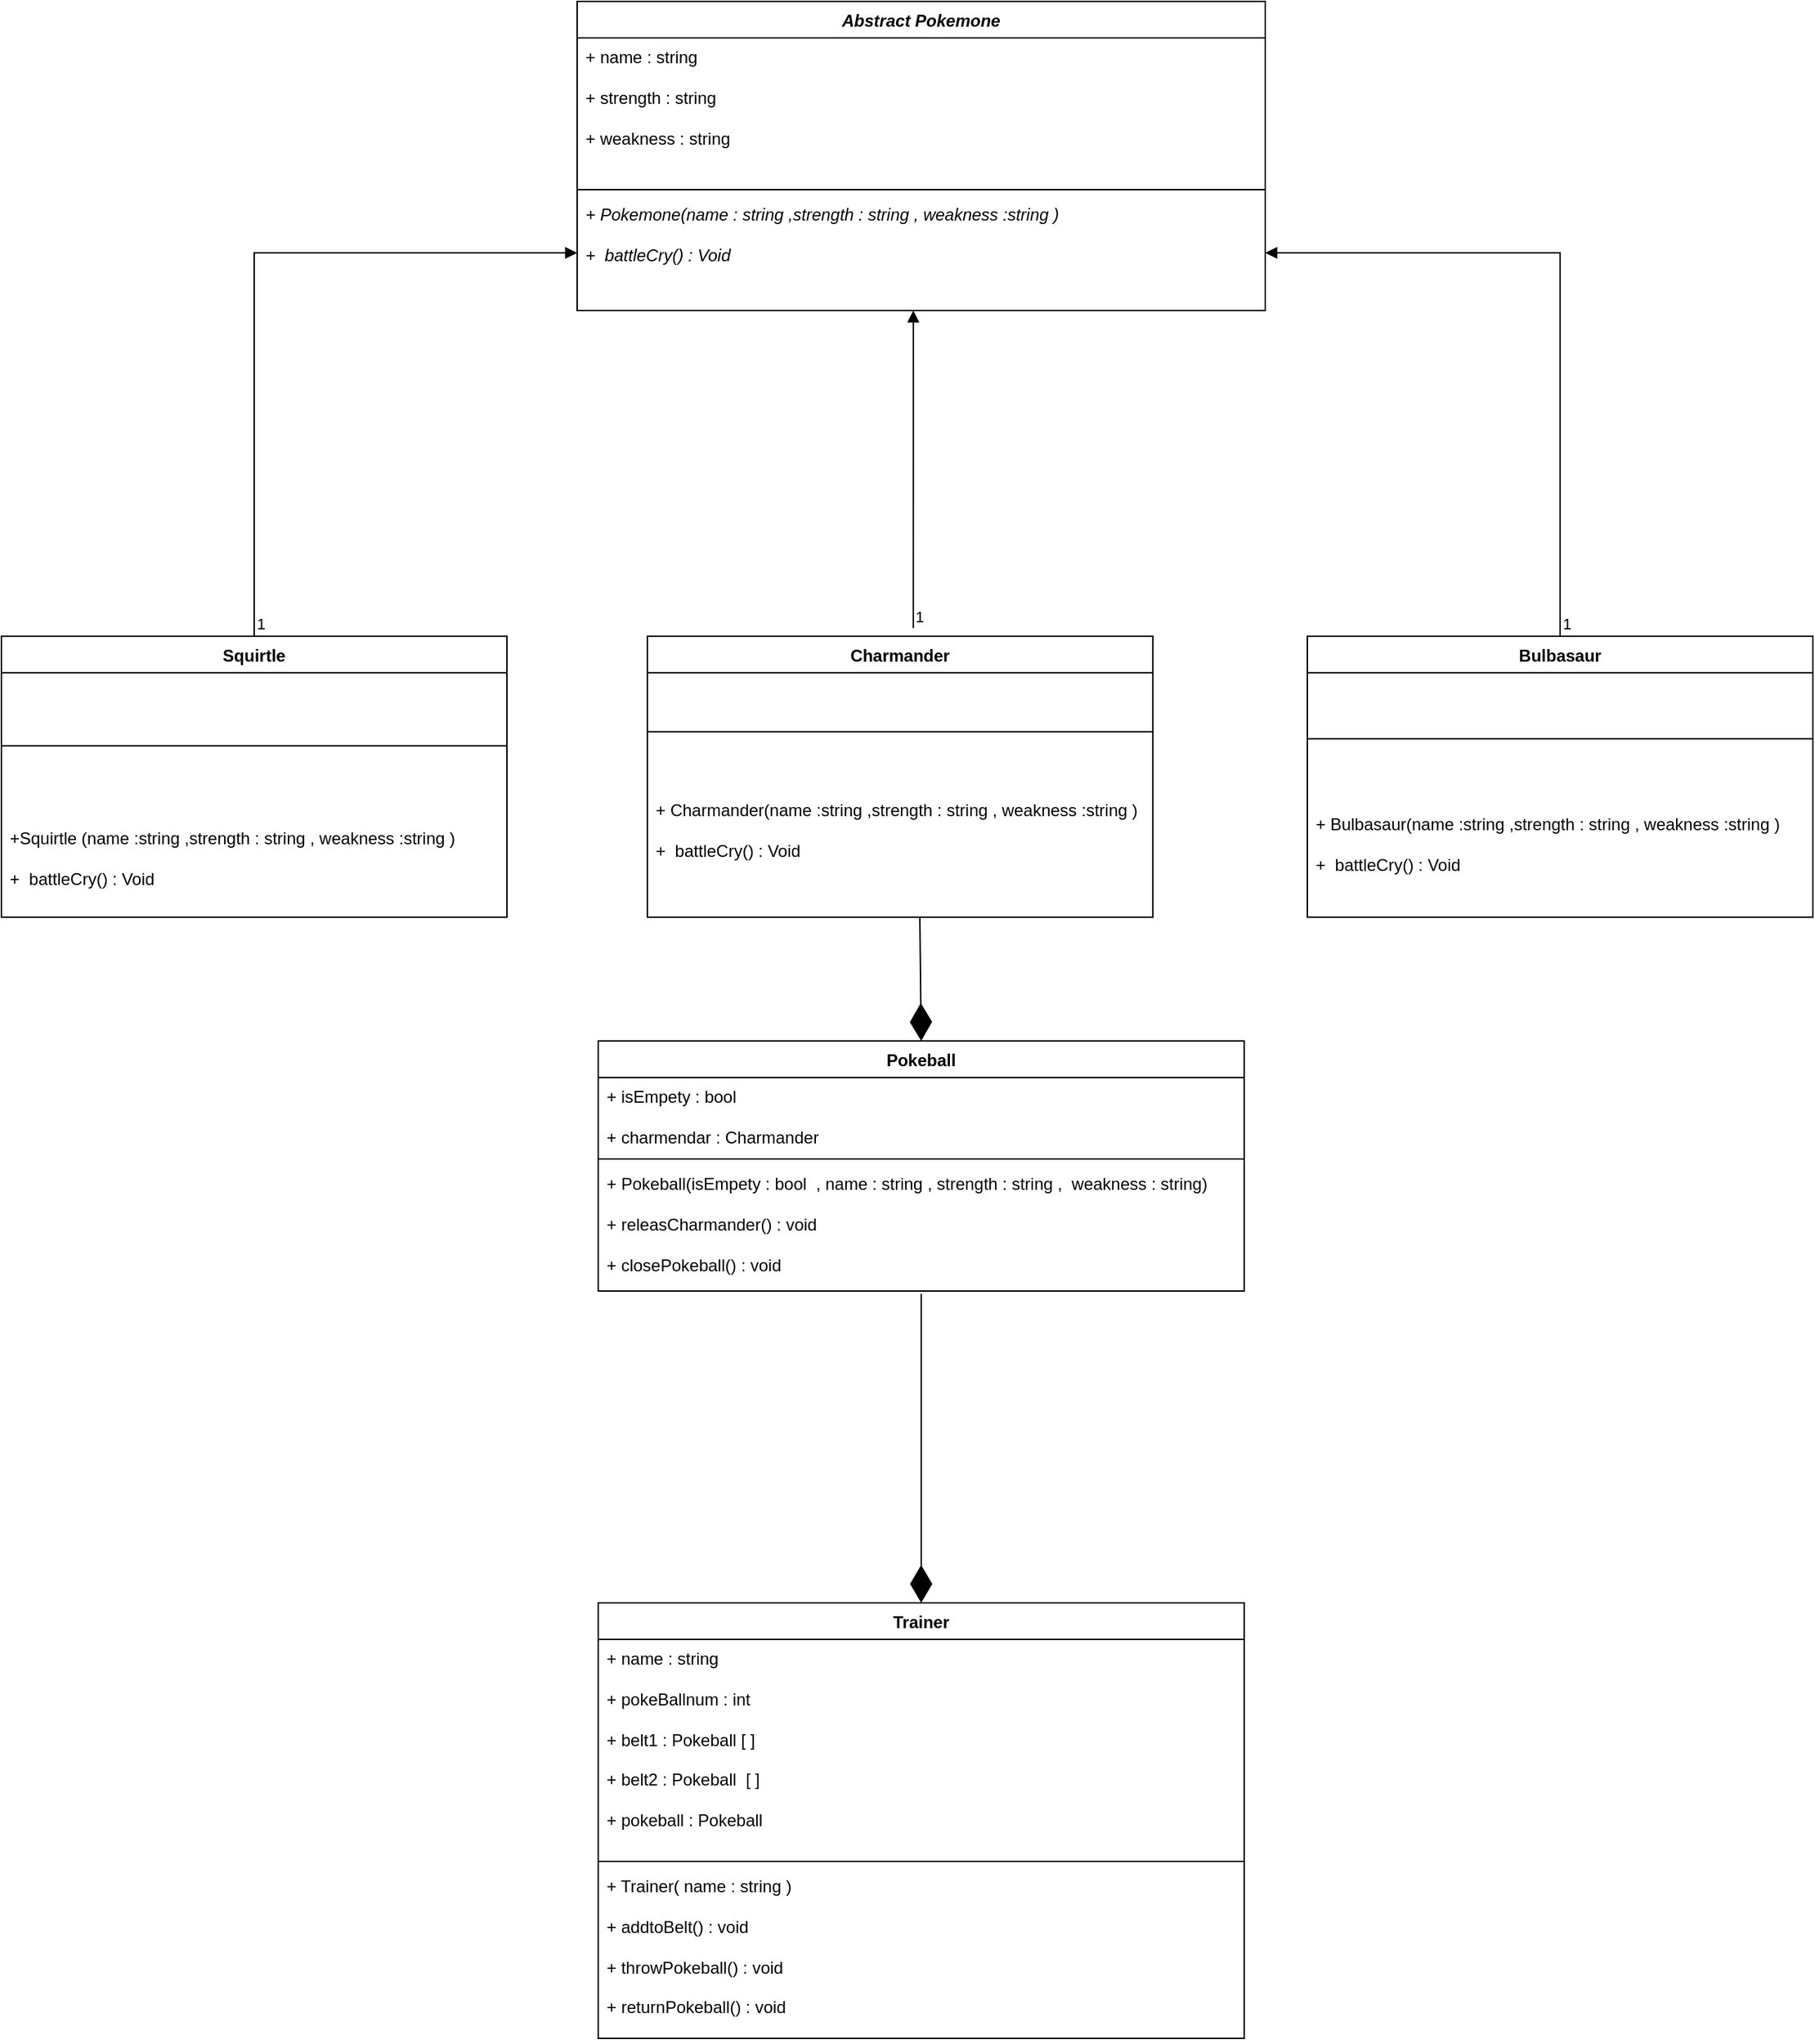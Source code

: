<mxfile version="21.3.5" type="device">
  <diagram id="C5RBs43oDa-KdzZeNtuy" name="Page-1">
    <mxGraphModel dx="3172" dy="1850" grid="1" gridSize="10" guides="1" tooltips="1" connect="1" arrows="1" fold="1" page="1" pageScale="1" pageWidth="827" pageHeight="1169" math="0" shadow="0">
      <root>
        <mxCell id="WIyWlLk6GJQsqaUBKTNV-0" />
        <mxCell id="WIyWlLk6GJQsqaUBKTNV-1" parent="WIyWlLk6GJQsqaUBKTNV-0" />
        <mxCell id="mt4pg02Gm0Gn9BEUVD0g-0" value="Charmander" style="swimlane;fontStyle=1;align=center;verticalAlign=top;childLayout=stackLayout;horizontal=1;startSize=26;horizontalStack=0;resizeParent=1;resizeParentMax=0;resizeLast=0;collapsible=1;marginBottom=0;whiteSpace=wrap;html=1;" parent="WIyWlLk6GJQsqaUBKTNV-1" vertex="1">
          <mxGeometry x="-600" y="131.92" width="360" height="200" as="geometry" />
        </mxCell>
        <mxCell id="mt4pg02Gm0Gn9BEUVD0g-2" value="" style="line;strokeWidth=1;fillColor=none;align=left;verticalAlign=middle;spacingTop=-1;spacingLeft=3;spacingRight=3;rotatable=0;labelPosition=right;points=[];portConstraint=eastwest;strokeColor=inherit;" parent="mt4pg02Gm0Gn9BEUVD0g-0" vertex="1">
          <mxGeometry y="26" width="360" height="84" as="geometry" />
        </mxCell>
        <mxCell id="mt4pg02Gm0Gn9BEUVD0g-3" value="+ Charmander(name :string&amp;nbsp;,strength : string&amp;nbsp;, weakness :string&amp;nbsp;)&lt;br&gt;&lt;br&gt;+&amp;nbsp;&amp;nbsp;battleCry() : Void&amp;nbsp;" style="text;strokeColor=none;fillColor=none;align=left;verticalAlign=top;spacingLeft=4;spacingRight=4;overflow=hidden;rotatable=0;points=[[0,0.5],[1,0.5]];portConstraint=eastwest;whiteSpace=wrap;html=1;" parent="mt4pg02Gm0Gn9BEUVD0g-0" vertex="1">
          <mxGeometry y="110" width="360" height="90" as="geometry" />
        </mxCell>
        <mxCell id="mt4pg02Gm0Gn9BEUVD0g-4" value="Pokeball&lt;br&gt;" style="swimlane;fontStyle=1;align=center;verticalAlign=top;childLayout=stackLayout;horizontal=1;startSize=26;horizontalStack=0;resizeParent=1;resizeParentMax=0;resizeLast=0;collapsible=1;marginBottom=0;whiteSpace=wrap;html=1;" parent="WIyWlLk6GJQsqaUBKTNV-1" vertex="1">
          <mxGeometry x="-635" y="420" width="460" height="178" as="geometry" />
        </mxCell>
        <mxCell id="mt4pg02Gm0Gn9BEUVD0g-5" value="+ isEmpety : bool&lt;br&gt;&lt;br&gt;+ charmendar :&amp;nbsp;Charmander" style="text;strokeColor=none;fillColor=none;align=left;verticalAlign=top;spacingLeft=4;spacingRight=4;overflow=hidden;rotatable=0;points=[[0,0.5],[1,0.5]];portConstraint=eastwest;whiteSpace=wrap;html=1;" parent="mt4pg02Gm0Gn9BEUVD0g-4" vertex="1">
          <mxGeometry y="26" width="460" height="54" as="geometry" />
        </mxCell>
        <mxCell id="mt4pg02Gm0Gn9BEUVD0g-6" value="" style="line;strokeWidth=1;fillColor=none;align=left;verticalAlign=middle;spacingTop=-1;spacingLeft=3;spacingRight=3;rotatable=0;labelPosition=right;points=[];portConstraint=eastwest;strokeColor=inherit;" parent="mt4pg02Gm0Gn9BEUVD0g-4" vertex="1">
          <mxGeometry y="80" width="460" height="8" as="geometry" />
        </mxCell>
        <mxCell id="mt4pg02Gm0Gn9BEUVD0g-7" value="+ Pokeball(isEmpety : bool&amp;nbsp;&amp;nbsp;, name : string&amp;nbsp;, strength : string ,&amp;nbsp; weakness : string)&lt;br&gt;&lt;br&gt;+&amp;nbsp;releasCharmander() : void&lt;br&gt;&lt;br&gt;+&amp;nbsp;closePokeball() : void" style="text;strokeColor=none;fillColor=none;align=left;verticalAlign=top;spacingLeft=4;spacingRight=4;overflow=hidden;rotatable=0;points=[[0,0.5],[1,0.5]];portConstraint=eastwest;whiteSpace=wrap;html=1;" parent="mt4pg02Gm0Gn9BEUVD0g-4" vertex="1">
          <mxGeometry y="88" width="460" height="90" as="geometry" />
        </mxCell>
        <mxCell id="mt4pg02Gm0Gn9BEUVD0g-8" value="Trainer" style="swimlane;fontStyle=1;align=center;verticalAlign=top;childLayout=stackLayout;horizontal=1;startSize=26;horizontalStack=0;resizeParent=1;resizeParentMax=0;resizeLast=0;collapsible=1;marginBottom=0;whiteSpace=wrap;html=1;" parent="WIyWlLk6GJQsqaUBKTNV-1" vertex="1">
          <mxGeometry x="-635" y="820" width="460" height="310" as="geometry" />
        </mxCell>
        <mxCell id="mt4pg02Gm0Gn9BEUVD0g-9" value="+&amp;nbsp;name : string&lt;br&gt;&lt;br&gt;+&amp;nbsp;pokeBallnum : int&lt;br&gt;&lt;br&gt;+&amp;nbsp;belt1 :&amp;nbsp;Pokeball [ ]&lt;br&gt;&lt;br&gt;+&amp;nbsp;belt2 :&amp;nbsp;Pokeball&amp;nbsp; [ ]&lt;br&gt;&lt;br&gt;+&amp;nbsp;pokeball : Pokeball" style="text;strokeColor=none;fillColor=none;align=left;verticalAlign=top;spacingLeft=4;spacingRight=4;overflow=hidden;rotatable=0;points=[[0,0.5],[1,0.5]];portConstraint=eastwest;whiteSpace=wrap;html=1;" parent="mt4pg02Gm0Gn9BEUVD0g-8" vertex="1">
          <mxGeometry y="26" width="460" height="154" as="geometry" />
        </mxCell>
        <mxCell id="mt4pg02Gm0Gn9BEUVD0g-10" value="" style="line;strokeWidth=1;fillColor=none;align=left;verticalAlign=middle;spacingTop=-1;spacingLeft=3;spacingRight=3;rotatable=0;labelPosition=right;points=[];portConstraint=eastwest;strokeColor=inherit;" parent="mt4pg02Gm0Gn9BEUVD0g-8" vertex="1">
          <mxGeometry y="180" width="460" height="8" as="geometry" />
        </mxCell>
        <mxCell id="mt4pg02Gm0Gn9BEUVD0g-11" value="+ Trainer( name : string )&lt;br&gt;&lt;br&gt;+&amp;nbsp;addtoBelt() : void&lt;br&gt;&lt;br&gt;+&amp;nbsp;throwPokeball() : void&lt;br&gt;&lt;br&gt;+&amp;nbsp;returnPokeball() : void" style="text;strokeColor=none;fillColor=none;align=left;verticalAlign=top;spacingLeft=4;spacingRight=4;overflow=hidden;rotatable=0;points=[[0,0.5],[1,0.5]];portConstraint=eastwest;whiteSpace=wrap;html=1;" parent="mt4pg02Gm0Gn9BEUVD0g-8" vertex="1">
          <mxGeometry y="188" width="460" height="122" as="geometry" />
        </mxCell>
        <mxCell id="mt4pg02Gm0Gn9BEUVD0g-13" value="" style="endArrow=diamondThin;endFill=1;endSize=24;html=1;rounded=0;" parent="WIyWlLk6GJQsqaUBKTNV-1" target="mt4pg02Gm0Gn9BEUVD0g-8" edge="1">
          <mxGeometry width="160" relative="1" as="geometry">
            <mxPoint x="-405" y="600" as="sourcePoint" />
            <mxPoint x="520" y="640" as="targetPoint" />
          </mxGeometry>
        </mxCell>
        <mxCell id="mt4pg02Gm0Gn9BEUVD0g-14" value="" style="endArrow=diamondThin;endFill=1;endSize=24;html=1;rounded=0;entryX=0.5;entryY=0;entryDx=0;entryDy=0;exitX=0.539;exitY=0.997;exitDx=0;exitDy=0;exitPerimeter=0;" parent="WIyWlLk6GJQsqaUBKTNV-1" source="mt4pg02Gm0Gn9BEUVD0g-3" target="mt4pg02Gm0Gn9BEUVD0g-4" edge="1">
          <mxGeometry width="160" relative="1" as="geometry">
            <mxPoint x="-400" y="260" as="sourcePoint" />
            <mxPoint x="210" y="970" as="targetPoint" />
            <Array as="points" />
          </mxGeometry>
        </mxCell>
        <mxCell id="snaUf-c_Ixy9GEQErS41-1" value="&lt;i&gt;Abstract Pokemone&lt;/i&gt;" style="swimlane;fontStyle=1;align=center;verticalAlign=top;childLayout=stackLayout;horizontal=1;startSize=26;horizontalStack=0;resizeParent=1;resizeParentMax=0;resizeLast=0;collapsible=1;marginBottom=0;whiteSpace=wrap;html=1;" vertex="1" parent="WIyWlLk6GJQsqaUBKTNV-1">
          <mxGeometry x="-650" y="-320" width="490" height="220" as="geometry" />
        </mxCell>
        <mxCell id="snaUf-c_Ixy9GEQErS41-2" value="+ name : string&lt;br&gt;&lt;br&gt;+ strength : string&lt;br&gt;&lt;br&gt;+ weakness : string" style="text;strokeColor=none;fillColor=none;align=left;verticalAlign=top;spacingLeft=4;spacingRight=4;overflow=hidden;rotatable=0;points=[[0,0.5],[1,0.5]];portConstraint=eastwest;whiteSpace=wrap;html=1;" vertex="1" parent="snaUf-c_Ixy9GEQErS41-1">
          <mxGeometry y="26" width="490" height="104" as="geometry" />
        </mxCell>
        <mxCell id="snaUf-c_Ixy9GEQErS41-3" value="" style="line;strokeWidth=1;fillColor=none;align=left;verticalAlign=middle;spacingTop=-1;spacingLeft=3;spacingRight=3;rotatable=0;labelPosition=right;points=[];portConstraint=eastwest;strokeColor=inherit;" vertex="1" parent="snaUf-c_Ixy9GEQErS41-1">
          <mxGeometry y="130" width="490" height="8" as="geometry" />
        </mxCell>
        <mxCell id="snaUf-c_Ixy9GEQErS41-4" value="&lt;i&gt;+ Pokemone(name : string&amp;nbsp;,strength : string&amp;nbsp;, weakness :string&amp;nbsp;)&lt;br&gt;&lt;br&gt;+&amp;nbsp;&amp;nbsp;battleCry() : Void&lt;/i&gt;" style="text;strokeColor=none;fillColor=none;align=left;verticalAlign=top;spacingLeft=4;spacingRight=4;overflow=hidden;rotatable=0;points=[[0,0.5],[1,0.5]];portConstraint=eastwest;whiteSpace=wrap;html=1;" vertex="1" parent="snaUf-c_Ixy9GEQErS41-1">
          <mxGeometry y="138" width="490" height="82" as="geometry" />
        </mxCell>
        <mxCell id="snaUf-c_Ixy9GEQErS41-5" value="Squirtle" style="swimlane;fontStyle=1;align=center;verticalAlign=top;childLayout=stackLayout;horizontal=1;startSize=26;horizontalStack=0;resizeParent=1;resizeParentMax=0;resizeLast=0;collapsible=1;marginBottom=0;whiteSpace=wrap;html=1;" vertex="1" parent="WIyWlLk6GJQsqaUBKTNV-1">
          <mxGeometry x="-1060" y="131.92" width="360" height="200" as="geometry" />
        </mxCell>
        <mxCell id="snaUf-c_Ixy9GEQErS41-6" value="" style="line;strokeWidth=1;fillColor=none;align=left;verticalAlign=middle;spacingTop=-1;spacingLeft=3;spacingRight=3;rotatable=0;labelPosition=right;points=[];portConstraint=eastwest;strokeColor=inherit;" vertex="1" parent="snaUf-c_Ixy9GEQErS41-5">
          <mxGeometry y="26" width="360" height="104" as="geometry" />
        </mxCell>
        <mxCell id="snaUf-c_Ixy9GEQErS41-7" value="+Squirtle (name :string&amp;nbsp;,strength : string&amp;nbsp;, weakness :string&amp;nbsp;)&lt;br&gt;&lt;br&gt;+&amp;nbsp;&amp;nbsp;battleCry() : Void&amp;nbsp;&lt;br&gt;&lt;br&gt;" style="text;strokeColor=none;fillColor=none;align=left;verticalAlign=top;spacingLeft=4;spacingRight=4;overflow=hidden;rotatable=0;points=[[0,0.5],[1,0.5]];portConstraint=eastwest;whiteSpace=wrap;html=1;" vertex="1" parent="snaUf-c_Ixy9GEQErS41-5">
          <mxGeometry y="130" width="360" height="70" as="geometry" />
        </mxCell>
        <mxCell id="snaUf-c_Ixy9GEQErS41-8" value="Bulbasaur" style="swimlane;fontStyle=1;align=center;verticalAlign=top;childLayout=stackLayout;horizontal=1;startSize=26;horizontalStack=0;resizeParent=1;resizeParentMax=0;resizeLast=0;collapsible=1;marginBottom=0;whiteSpace=wrap;html=1;" vertex="1" parent="WIyWlLk6GJQsqaUBKTNV-1">
          <mxGeometry x="-130" y="131.92" width="360" height="200" as="geometry" />
        </mxCell>
        <mxCell id="snaUf-c_Ixy9GEQErS41-9" value="" style="line;strokeWidth=1;fillColor=none;align=left;verticalAlign=middle;spacingTop=-1;spacingLeft=3;spacingRight=3;rotatable=0;labelPosition=right;points=[];portConstraint=eastwest;strokeColor=inherit;" vertex="1" parent="snaUf-c_Ixy9GEQErS41-8">
          <mxGeometry y="26" width="360" height="94" as="geometry" />
        </mxCell>
        <mxCell id="snaUf-c_Ixy9GEQErS41-10" value="+&amp;nbsp;Bulbasaur(name :string&amp;nbsp;,strength : string&amp;nbsp;, weakness :string&amp;nbsp;)&lt;br&gt;&lt;br&gt;+&amp;nbsp;&amp;nbsp;battleCry() : Void&amp;nbsp;&lt;br&gt;" style="text;strokeColor=none;fillColor=none;align=left;verticalAlign=top;spacingLeft=4;spacingRight=4;overflow=hidden;rotatable=0;points=[[0,0.5],[1,0.5]];portConstraint=eastwest;whiteSpace=wrap;html=1;" vertex="1" parent="snaUf-c_Ixy9GEQErS41-8">
          <mxGeometry y="120" width="360" height="80" as="geometry" />
        </mxCell>
        <mxCell id="snaUf-c_Ixy9GEQErS41-16" value="" style="endArrow=block;endFill=1;html=1;edgeStyle=orthogonalEdgeStyle;align=left;verticalAlign=top;rounded=0;exitX=0.526;exitY=-0.029;exitDx=0;exitDy=0;exitPerimeter=0;" edge="1" parent="WIyWlLk6GJQsqaUBKTNV-1" source="mt4pg02Gm0Gn9BEUVD0g-0" target="snaUf-c_Ixy9GEQErS41-4">
          <mxGeometry x="-1" y="-51" relative="1" as="geometry">
            <mxPoint x="-360" y="70" as="sourcePoint" />
            <mxPoint x="-411" y="-70" as="targetPoint" />
            <Array as="points">
              <mxPoint x="-411" y="-70" />
              <mxPoint x="-411" y="-70" />
            </Array>
            <mxPoint x="50" y="41" as="offset" />
          </mxGeometry>
        </mxCell>
        <mxCell id="snaUf-c_Ixy9GEQErS41-17" value="1" style="edgeLabel;resizable=0;html=1;align=left;verticalAlign=bottom;" connectable="0" vertex="1" parent="snaUf-c_Ixy9GEQErS41-16">
          <mxGeometry x="-1" relative="1" as="geometry" />
        </mxCell>
        <mxCell id="snaUf-c_Ixy9GEQErS41-18" value="" style="endArrow=block;endFill=1;html=1;edgeStyle=orthogonalEdgeStyle;align=left;verticalAlign=top;rounded=0;exitX=0.5;exitY=0;exitDx=0;exitDy=0;entryX=0;entryY=0.5;entryDx=0;entryDy=0;" edge="1" parent="WIyWlLk6GJQsqaUBKTNV-1" source="snaUf-c_Ixy9GEQErS41-5" target="snaUf-c_Ixy9GEQErS41-4">
          <mxGeometry x="-0.873" y="-50" relative="1" as="geometry">
            <mxPoint x="-1050" y="-40" as="sourcePoint" />
            <mxPoint x="-790" y="-40" as="targetPoint" />
            <Array as="points">
              <mxPoint x="-880" y="-141" />
            </Array>
            <mxPoint as="offset" />
          </mxGeometry>
        </mxCell>
        <mxCell id="snaUf-c_Ixy9GEQErS41-19" value="1" style="edgeLabel;resizable=0;html=1;align=left;verticalAlign=bottom;" connectable="0" vertex="1" parent="snaUf-c_Ixy9GEQErS41-18">
          <mxGeometry x="-1" relative="1" as="geometry" />
        </mxCell>
        <mxCell id="snaUf-c_Ixy9GEQErS41-20" value="" style="endArrow=block;endFill=1;html=1;edgeStyle=orthogonalEdgeStyle;align=left;verticalAlign=top;rounded=0;exitX=0.5;exitY=0;exitDx=0;exitDy=0;" edge="1" parent="WIyWlLk6GJQsqaUBKTNV-1" source="snaUf-c_Ixy9GEQErS41-8" target="snaUf-c_Ixy9GEQErS41-4">
          <mxGeometry x="-0.871" y="100" relative="1" as="geometry">
            <mxPoint x="-80" y="-40" as="sourcePoint" />
            <mxPoint x="80" y="-40" as="targetPoint" />
            <Array as="points">
              <mxPoint x="50" y="-141" />
            </Array>
            <mxPoint as="offset" />
          </mxGeometry>
        </mxCell>
        <mxCell id="snaUf-c_Ixy9GEQErS41-21" value="1" style="edgeLabel;resizable=0;html=1;align=left;verticalAlign=bottom;" connectable="0" vertex="1" parent="snaUf-c_Ixy9GEQErS41-20">
          <mxGeometry x="-1" relative="1" as="geometry" />
        </mxCell>
      </root>
    </mxGraphModel>
  </diagram>
</mxfile>
